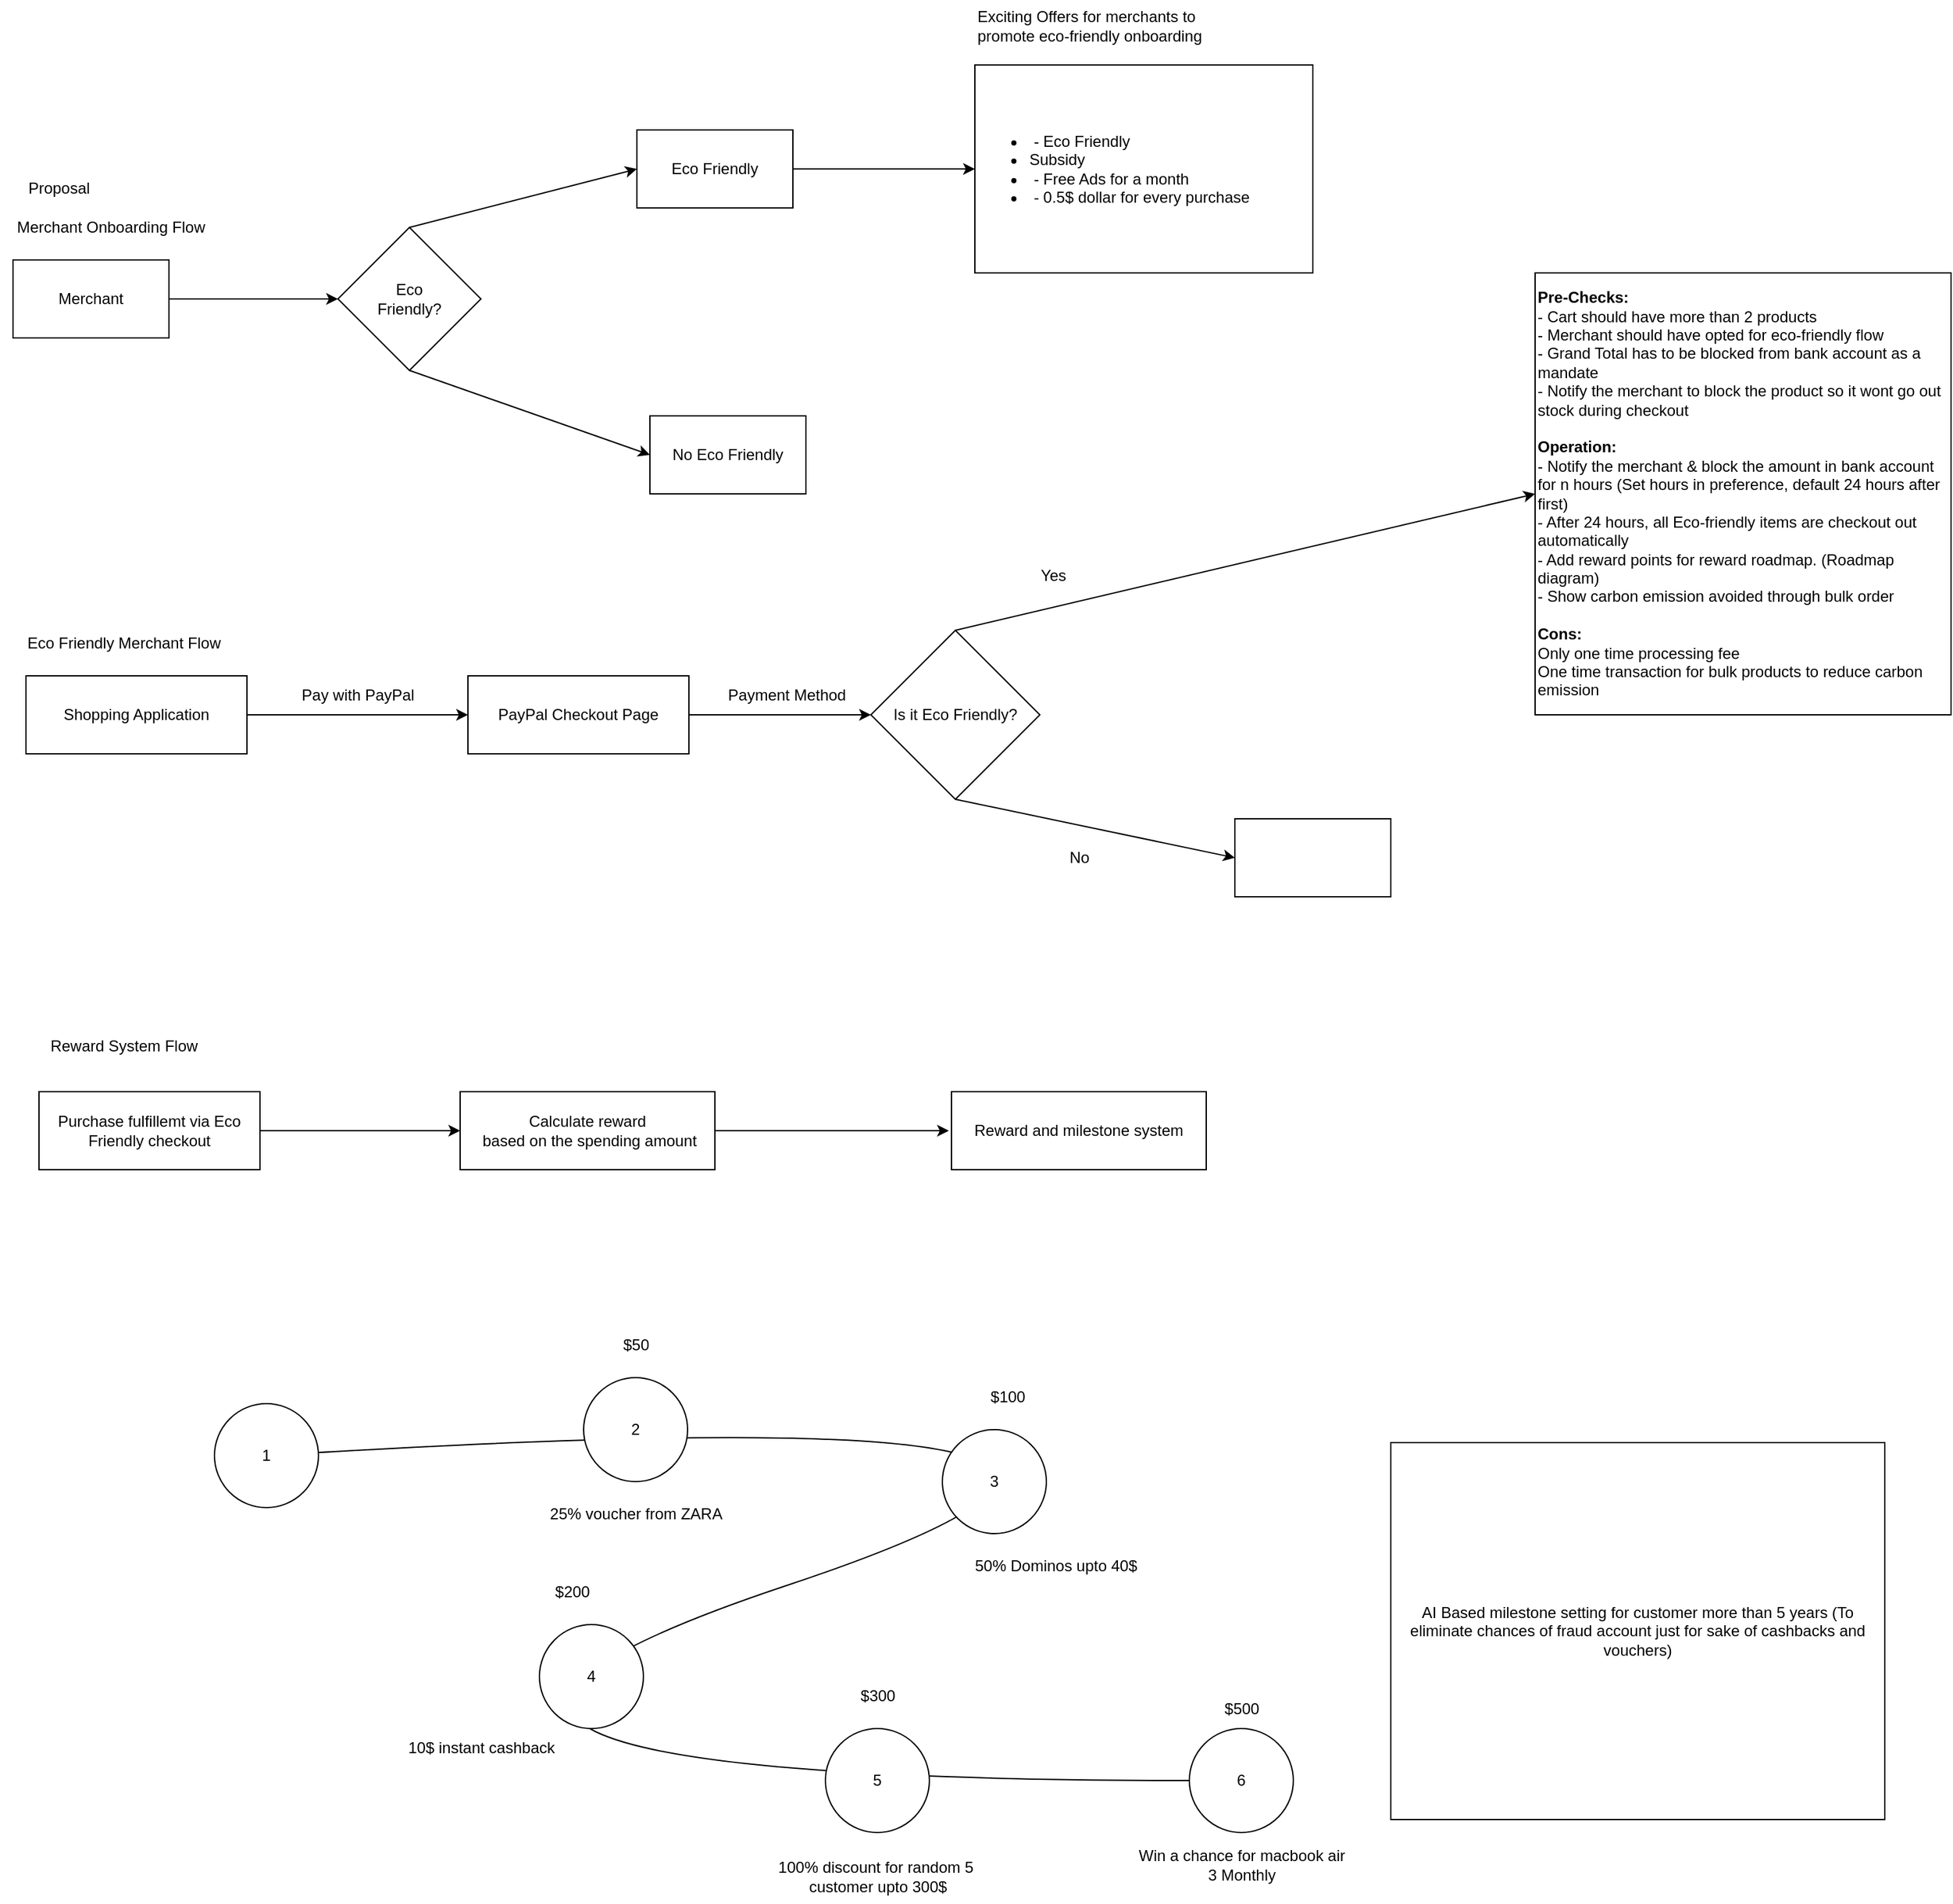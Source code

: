 <mxfile version="24.7.14">
  <diagram id="C5RBs43oDa-KdzZeNtuy" name="Page-1">
    <mxGraphModel dx="1552" dy="576" grid="1" gridSize="10" guides="1" tooltips="1" connect="1" arrows="1" fold="1" page="1" pageScale="1" pageWidth="827" pageHeight="1169" math="0" shadow="0">
      <root>
        <mxCell id="WIyWlLk6GJQsqaUBKTNV-0" />
        <mxCell id="WIyWlLk6GJQsqaUBKTNV-1" parent="WIyWlLk6GJQsqaUBKTNV-0" />
        <mxCell id="wMzgzC_BS-dfXB6wRqpz-6" value="Merchant" style="rounded=0;whiteSpace=wrap;html=1;" vertex="1" parent="WIyWlLk6GJQsqaUBKTNV-1">
          <mxGeometry x="70" y="510" width="120" height="60" as="geometry" />
        </mxCell>
        <mxCell id="wMzgzC_BS-dfXB6wRqpz-7" value="Proposal" style="text;html=1;align=center;verticalAlign=middle;resizable=0;points=[];autosize=1;strokeColor=none;fillColor=none;" vertex="1" parent="WIyWlLk6GJQsqaUBKTNV-1">
          <mxGeometry x="70" y="440" width="70" height="30" as="geometry" />
        </mxCell>
        <mxCell id="wMzgzC_BS-dfXB6wRqpz-9" value="Merchant Onboarding Flow" style="text;html=1;align=center;verticalAlign=middle;resizable=0;points=[];autosize=1;strokeColor=none;fillColor=none;" vertex="1" parent="WIyWlLk6GJQsqaUBKTNV-1">
          <mxGeometry x="60" y="470" width="170" height="30" as="geometry" />
        </mxCell>
        <mxCell id="wMzgzC_BS-dfXB6wRqpz-11" value="&lt;div&gt;Eco&lt;/div&gt;&lt;div&gt;Friendly?&lt;/div&gt;" style="rhombus;whiteSpace=wrap;html=1;" vertex="1" parent="WIyWlLk6GJQsqaUBKTNV-1">
          <mxGeometry x="320" y="485" width="110" height="110" as="geometry" />
        </mxCell>
        <mxCell id="wMzgzC_BS-dfXB6wRqpz-12" value="" style="endArrow=classic;html=1;rounded=0;exitX=1;exitY=0.5;exitDx=0;exitDy=0;" edge="1" parent="WIyWlLk6GJQsqaUBKTNV-1" source="wMzgzC_BS-dfXB6wRqpz-6" target="wMzgzC_BS-dfXB6wRqpz-11">
          <mxGeometry width="50" height="50" relative="1" as="geometry">
            <mxPoint x="420" y="520" as="sourcePoint" />
            <mxPoint x="470" y="470" as="targetPoint" />
          </mxGeometry>
        </mxCell>
        <mxCell id="wMzgzC_BS-dfXB6wRqpz-13" value="Eco Friendly" style="rounded=0;whiteSpace=wrap;html=1;" vertex="1" parent="WIyWlLk6GJQsqaUBKTNV-1">
          <mxGeometry x="550" y="410" width="120" height="60" as="geometry" />
        </mxCell>
        <mxCell id="wMzgzC_BS-dfXB6wRqpz-15" value="" style="endArrow=classic;html=1;rounded=0;exitX=0.5;exitY=0;exitDx=0;exitDy=0;entryX=0;entryY=0.5;entryDx=0;entryDy=0;" edge="1" parent="WIyWlLk6GJQsqaUBKTNV-1" source="wMzgzC_BS-dfXB6wRqpz-11" target="wMzgzC_BS-dfXB6wRqpz-13">
          <mxGeometry width="50" height="50" relative="1" as="geometry">
            <mxPoint x="380" y="485" as="sourcePoint" />
            <mxPoint x="430" y="435" as="targetPoint" />
          </mxGeometry>
        </mxCell>
        <mxCell id="wMzgzC_BS-dfXB6wRqpz-16" value="No Eco Friendly" style="rounded=0;whiteSpace=wrap;html=1;" vertex="1" parent="WIyWlLk6GJQsqaUBKTNV-1">
          <mxGeometry x="560" y="630" width="120" height="60" as="geometry" />
        </mxCell>
        <mxCell id="wMzgzC_BS-dfXB6wRqpz-17" value="" style="endArrow=classic;html=1;rounded=0;exitX=0.5;exitY=1;exitDx=0;exitDy=0;entryX=0;entryY=0.5;entryDx=0;entryDy=0;" edge="1" parent="WIyWlLk6GJQsqaUBKTNV-1" source="wMzgzC_BS-dfXB6wRqpz-11" target="wMzgzC_BS-dfXB6wRqpz-16">
          <mxGeometry width="50" height="50" relative="1" as="geometry">
            <mxPoint x="385" y="495" as="sourcePoint" />
            <mxPoint x="560" y="450" as="targetPoint" />
          </mxGeometry>
        </mxCell>
        <mxCell id="wMzgzC_BS-dfXB6wRqpz-18" value="&lt;ul&gt;&lt;li align=&quot;left&quot;&gt;&amp;nbsp;- Eco Friendly&lt;/li&gt;&lt;li align=&quot;left&quot;&gt;Subsidy&lt;/li&gt;&lt;li align=&quot;left&quot;&gt;&amp;nbsp;- Free Ads for a month&lt;/li&gt;&lt;li align=&quot;left&quot;&gt;&amp;nbsp;- 0.5$ dollar for every purchase&lt;/li&gt;&lt;/ul&gt;" style="rounded=0;whiteSpace=wrap;html=1;align=left;" vertex="1" parent="WIyWlLk6GJQsqaUBKTNV-1">
          <mxGeometry x="810" y="360" width="260" height="160" as="geometry" />
        </mxCell>
        <mxCell id="wMzgzC_BS-dfXB6wRqpz-19" value="" style="endArrow=classic;html=1;rounded=0;exitX=1;exitY=0.5;exitDx=0;exitDy=0;" edge="1" parent="WIyWlLk6GJQsqaUBKTNV-1" source="wMzgzC_BS-dfXB6wRqpz-13" target="wMzgzC_BS-dfXB6wRqpz-18">
          <mxGeometry width="50" height="50" relative="1" as="geometry">
            <mxPoint x="710" y="520" as="sourcePoint" />
            <mxPoint x="760" y="470" as="targetPoint" />
          </mxGeometry>
        </mxCell>
        <mxCell id="wMzgzC_BS-dfXB6wRqpz-20" value="&lt;div&gt;Exciting Offers for merchants to&amp;nbsp;&lt;/div&gt;&lt;div&gt;promote eco-friendly onboarding&lt;/div&gt;" style="text;html=1;align=left;verticalAlign=middle;resizable=0;points=[];autosize=1;strokeColor=none;fillColor=none;" vertex="1" parent="WIyWlLk6GJQsqaUBKTNV-1">
          <mxGeometry x="810" y="310" width="200" height="40" as="geometry" />
        </mxCell>
        <mxCell id="wMzgzC_BS-dfXB6wRqpz-21" value="Eco Friendly Merchant Flow" style="text;html=1;align=center;verticalAlign=middle;resizable=0;points=[];autosize=1;strokeColor=none;fillColor=none;" vertex="1" parent="WIyWlLk6GJQsqaUBKTNV-1">
          <mxGeometry x="70" y="790" width="170" height="30" as="geometry" />
        </mxCell>
        <mxCell id="wMzgzC_BS-dfXB6wRqpz-22" value="Shopping Application" style="rounded=0;whiteSpace=wrap;html=1;" vertex="1" parent="WIyWlLk6GJQsqaUBKTNV-1">
          <mxGeometry x="80" y="830" width="170" height="60" as="geometry" />
        </mxCell>
        <mxCell id="wMzgzC_BS-dfXB6wRqpz-23" value="PayPal Checkout Page" style="rounded=0;whiteSpace=wrap;html=1;" vertex="1" parent="WIyWlLk6GJQsqaUBKTNV-1">
          <mxGeometry x="420" y="830" width="170" height="60" as="geometry" />
        </mxCell>
        <mxCell id="wMzgzC_BS-dfXB6wRqpz-24" value="" style="endArrow=classic;html=1;rounded=0;exitX=1;exitY=0.5;exitDx=0;exitDy=0;" edge="1" parent="WIyWlLk6GJQsqaUBKTNV-1" source="wMzgzC_BS-dfXB6wRqpz-22" target="wMzgzC_BS-dfXB6wRqpz-23">
          <mxGeometry width="50" height="50" relative="1" as="geometry">
            <mxPoint x="430" y="810" as="sourcePoint" />
            <mxPoint x="480" y="760" as="targetPoint" />
          </mxGeometry>
        </mxCell>
        <mxCell id="wMzgzC_BS-dfXB6wRqpz-25" value="Pay with PayPal" style="text;html=1;align=center;verticalAlign=middle;resizable=0;points=[];autosize=1;strokeColor=none;fillColor=none;" vertex="1" parent="WIyWlLk6GJQsqaUBKTNV-1">
          <mxGeometry x="280" y="830" width="110" height="30" as="geometry" />
        </mxCell>
        <mxCell id="wMzgzC_BS-dfXB6wRqpz-27" value="" style="endArrow=classic;html=1;rounded=0;exitX=1;exitY=0.5;exitDx=0;exitDy=0;" edge="1" parent="WIyWlLk6GJQsqaUBKTNV-1">
          <mxGeometry width="50" height="50" relative="1" as="geometry">
            <mxPoint x="590" y="860" as="sourcePoint" />
            <mxPoint x="730" y="860" as="targetPoint" />
          </mxGeometry>
        </mxCell>
        <mxCell id="wMzgzC_BS-dfXB6wRqpz-28" value="Payment Method" style="text;html=1;align=center;verticalAlign=middle;resizable=0;points=[];autosize=1;strokeColor=none;fillColor=none;" vertex="1" parent="WIyWlLk6GJQsqaUBKTNV-1">
          <mxGeometry x="610" y="830" width="110" height="30" as="geometry" />
        </mxCell>
        <mxCell id="wMzgzC_BS-dfXB6wRqpz-29" value="Is it Eco Friendly?" style="rhombus;whiteSpace=wrap;html=1;" vertex="1" parent="WIyWlLk6GJQsqaUBKTNV-1">
          <mxGeometry x="730" y="795" width="130" height="130" as="geometry" />
        </mxCell>
        <mxCell id="wMzgzC_BS-dfXB6wRqpz-30" value="&lt;div align=&quot;left&quot;&gt;&lt;b&gt;Pre-Checks:&lt;/b&gt;&lt;/div&gt;&lt;div align=&quot;left&quot;&gt;- Cart should have more than 2 products&lt;/div&gt;&lt;div align=&quot;left&quot;&gt;- Merchant should have opted for eco-friendly flow&lt;/div&gt;&lt;div align=&quot;left&quot;&gt;- Grand Total has to be blocked from bank account as a mandate&lt;/div&gt;&lt;div align=&quot;left&quot;&gt;- Notify the merchant to block the product so it wont go out stock during checkout&lt;/div&gt;&lt;div align=&quot;left&quot;&gt;&lt;br&gt;&lt;/div&gt;&lt;div align=&quot;left&quot;&gt;&lt;b&gt;Operation:&lt;/b&gt;&lt;/div&gt;&lt;div align=&quot;left&quot;&gt;- Notify the merchant &amp;amp; block the amount in bank account for n hours (Set hours in preference, default 24 hours after first)&lt;/div&gt;&lt;div align=&quot;left&quot;&gt;- After 24 hours, all Eco-friendly items are checkout out automatically&lt;/div&gt;&lt;div align=&quot;left&quot;&gt;- Add reward points for reward roadmap. (Roadmap diagram)&lt;/div&gt;&lt;div align=&quot;left&quot;&gt;- Show carbon emission avoided through bulk order&lt;br&gt;&lt;/div&gt;&lt;div align=&quot;left&quot;&gt;&lt;br&gt;&lt;/div&gt;&lt;div align=&quot;left&quot;&gt;&lt;b&gt;Cons:&lt;/b&gt;&lt;/div&gt;&lt;div align=&quot;left&quot;&gt;Only one time processing fee&lt;/div&gt;&lt;div align=&quot;left&quot;&gt;One time transaction for bulk products to reduce carbon emission&lt;/div&gt;" style="rounded=0;whiteSpace=wrap;html=1;align=left;" vertex="1" parent="WIyWlLk6GJQsqaUBKTNV-1">
          <mxGeometry x="1241" y="520" width="320" height="340" as="geometry" />
        </mxCell>
        <mxCell id="wMzgzC_BS-dfXB6wRqpz-31" value="" style="rounded=0;whiteSpace=wrap;html=1;" vertex="1" parent="WIyWlLk6GJQsqaUBKTNV-1">
          <mxGeometry x="1010" y="940" width="120" height="60" as="geometry" />
        </mxCell>
        <mxCell id="wMzgzC_BS-dfXB6wRqpz-32" value="" style="endArrow=classic;html=1;rounded=0;exitX=0.5;exitY=0;exitDx=0;exitDy=0;entryX=0;entryY=0.5;entryDx=0;entryDy=0;" edge="1" parent="WIyWlLk6GJQsqaUBKTNV-1" source="wMzgzC_BS-dfXB6wRqpz-29" target="wMzgzC_BS-dfXB6wRqpz-30">
          <mxGeometry width="50" height="50" relative="1" as="geometry">
            <mxPoint x="1050" y="810" as="sourcePoint" />
            <mxPoint x="1100" y="760" as="targetPoint" />
          </mxGeometry>
        </mxCell>
        <mxCell id="wMzgzC_BS-dfXB6wRqpz-33" value="" style="endArrow=classic;html=1;rounded=0;exitX=0.5;exitY=1;exitDx=0;exitDy=0;entryX=0;entryY=0.5;entryDx=0;entryDy=0;" edge="1" parent="WIyWlLk6GJQsqaUBKTNV-1" source="wMzgzC_BS-dfXB6wRqpz-29" target="wMzgzC_BS-dfXB6wRqpz-31">
          <mxGeometry width="50" height="50" relative="1" as="geometry">
            <mxPoint x="1050" y="810" as="sourcePoint" />
            <mxPoint x="1100" y="760" as="targetPoint" />
          </mxGeometry>
        </mxCell>
        <mxCell id="wMzgzC_BS-dfXB6wRqpz-34" value="Yes" style="text;html=1;align=center;verticalAlign=middle;resizable=0;points=[];autosize=1;strokeColor=none;fillColor=none;" vertex="1" parent="WIyWlLk6GJQsqaUBKTNV-1">
          <mxGeometry x="850" y="738" width="40" height="30" as="geometry" />
        </mxCell>
        <mxCell id="wMzgzC_BS-dfXB6wRqpz-35" value="No" style="text;html=1;align=center;verticalAlign=middle;resizable=0;points=[];autosize=1;strokeColor=none;fillColor=none;" vertex="1" parent="WIyWlLk6GJQsqaUBKTNV-1">
          <mxGeometry x="870" y="955" width="40" height="30" as="geometry" />
        </mxCell>
        <mxCell id="wMzgzC_BS-dfXB6wRqpz-36" value="Reward System Flow" style="text;html=1;align=center;verticalAlign=middle;resizable=0;points=[];autosize=1;strokeColor=none;fillColor=none;" vertex="1" parent="WIyWlLk6GJQsqaUBKTNV-1">
          <mxGeometry x="85" y="1100" width="140" height="30" as="geometry" />
        </mxCell>
        <mxCell id="wMzgzC_BS-dfXB6wRqpz-37" value="Purchase fulfillemt via Eco Friendly checkout" style="rounded=0;whiteSpace=wrap;html=1;" vertex="1" parent="WIyWlLk6GJQsqaUBKTNV-1">
          <mxGeometry x="90" y="1150" width="170" height="60" as="geometry" />
        </mxCell>
        <mxCell id="wMzgzC_BS-dfXB6wRqpz-38" value="&lt;div&gt;Calculate reward&lt;/div&gt;&lt;div&gt;&amp;nbsp;based on the spending amount&lt;/div&gt;" style="rounded=0;whiteSpace=wrap;html=1;" vertex="1" parent="WIyWlLk6GJQsqaUBKTNV-1">
          <mxGeometry x="414" y="1150" width="196" height="60" as="geometry" />
        </mxCell>
        <mxCell id="wMzgzC_BS-dfXB6wRqpz-39" value="" style="endArrow=classic;html=1;rounded=0;exitX=1;exitY=0.5;exitDx=0;exitDy=0;entryX=0;entryY=0.5;entryDx=0;entryDy=0;" edge="1" parent="WIyWlLk6GJQsqaUBKTNV-1" source="wMzgzC_BS-dfXB6wRqpz-37" target="wMzgzC_BS-dfXB6wRqpz-38">
          <mxGeometry width="50" height="50" relative="1" as="geometry">
            <mxPoint x="750" y="1010" as="sourcePoint" />
            <mxPoint x="800" y="960" as="targetPoint" />
          </mxGeometry>
        </mxCell>
        <mxCell id="wMzgzC_BS-dfXB6wRqpz-40" value="Reward and milestone system" style="rounded=0;whiteSpace=wrap;html=1;" vertex="1" parent="WIyWlLk6GJQsqaUBKTNV-1">
          <mxGeometry x="792" y="1150" width="196" height="60" as="geometry" />
        </mxCell>
        <mxCell id="wMzgzC_BS-dfXB6wRqpz-41" value="" style="endArrow=classic;html=1;rounded=0;exitX=1;exitY=0.5;exitDx=0;exitDy=0;" edge="1" parent="WIyWlLk6GJQsqaUBKTNV-1" source="wMzgzC_BS-dfXB6wRqpz-38">
          <mxGeometry width="50" height="50" relative="1" as="geometry">
            <mxPoint x="750" y="1060" as="sourcePoint" />
            <mxPoint x="790" y="1180" as="targetPoint" />
          </mxGeometry>
        </mxCell>
        <mxCell id="wMzgzC_BS-dfXB6wRqpz-43" value="" style="curved=1;endArrow=classic;html=1;rounded=0;" edge="1" parent="WIyWlLk6GJQsqaUBKTNV-1" source="wMzgzC_BS-dfXB6wRqpz-44">
          <mxGeometry width="50" height="50" relative="1" as="geometry">
            <mxPoint x="265" y="1430" as="sourcePoint" />
            <mxPoint x="985" y="1680" as="targetPoint" />
            <Array as="points">
              <mxPoint x="1115" y="1380" />
              <mxPoint x="215" y="1680" />
            </Array>
          </mxGeometry>
        </mxCell>
        <mxCell id="wMzgzC_BS-dfXB6wRqpz-45" value="" style="curved=1;endArrow=classic;html=1;rounded=0;" edge="1" parent="WIyWlLk6GJQsqaUBKTNV-1" target="wMzgzC_BS-dfXB6wRqpz-44">
          <mxGeometry width="50" height="50" relative="1" as="geometry">
            <mxPoint x="265" y="1430" as="sourcePoint" />
            <mxPoint x="985" y="1680" as="targetPoint" />
            <Array as="points" />
          </mxGeometry>
        </mxCell>
        <mxCell id="wMzgzC_BS-dfXB6wRqpz-44" value="1" style="ellipse;whiteSpace=wrap;html=1;" vertex="1" parent="WIyWlLk6GJQsqaUBKTNV-1">
          <mxGeometry x="225" y="1390" width="80" height="80" as="geometry" />
        </mxCell>
        <mxCell id="wMzgzC_BS-dfXB6wRqpz-46" value="2" style="ellipse;whiteSpace=wrap;html=1;" vertex="1" parent="WIyWlLk6GJQsqaUBKTNV-1">
          <mxGeometry x="509" y="1370" width="80" height="80" as="geometry" />
        </mxCell>
        <mxCell id="wMzgzC_BS-dfXB6wRqpz-47" value="3" style="ellipse;whiteSpace=wrap;html=1;" vertex="1" parent="WIyWlLk6GJQsqaUBKTNV-1">
          <mxGeometry x="785" y="1410" width="80" height="80" as="geometry" />
        </mxCell>
        <mxCell id="wMzgzC_BS-dfXB6wRqpz-48" value="4" style="ellipse;whiteSpace=wrap;html=1;" vertex="1" parent="WIyWlLk6GJQsqaUBKTNV-1">
          <mxGeometry x="475" y="1560" width="80" height="80" as="geometry" />
        </mxCell>
        <mxCell id="wMzgzC_BS-dfXB6wRqpz-49" value="5" style="ellipse;whiteSpace=wrap;html=1;" vertex="1" parent="WIyWlLk6GJQsqaUBKTNV-1">
          <mxGeometry x="695" y="1640" width="80" height="80" as="geometry" />
        </mxCell>
        <mxCell id="wMzgzC_BS-dfXB6wRqpz-50" value="6" style="ellipse;whiteSpace=wrap;html=1;" vertex="1" parent="WIyWlLk6GJQsqaUBKTNV-1">
          <mxGeometry x="975" y="1640" width="80" height="80" as="geometry" />
        </mxCell>
        <mxCell id="wMzgzC_BS-dfXB6wRqpz-51" value="$50" style="text;html=1;align=center;verticalAlign=middle;resizable=0;points=[];autosize=1;strokeColor=none;fillColor=none;" vertex="1" parent="WIyWlLk6GJQsqaUBKTNV-1">
          <mxGeometry x="529" y="1330" width="40" height="30" as="geometry" />
        </mxCell>
        <mxCell id="wMzgzC_BS-dfXB6wRqpz-52" value="$100" style="text;html=1;align=center;verticalAlign=middle;resizable=0;points=[];autosize=1;strokeColor=none;fillColor=none;" vertex="1" parent="WIyWlLk6GJQsqaUBKTNV-1">
          <mxGeometry x="810" y="1370" width="50" height="30" as="geometry" />
        </mxCell>
        <mxCell id="wMzgzC_BS-dfXB6wRqpz-53" value="$200" style="text;html=1;align=center;verticalAlign=middle;resizable=0;points=[];autosize=1;strokeColor=none;fillColor=none;" vertex="1" parent="WIyWlLk6GJQsqaUBKTNV-1">
          <mxGeometry x="475" y="1520" width="50" height="30" as="geometry" />
        </mxCell>
        <mxCell id="wMzgzC_BS-dfXB6wRqpz-54" value="$300" style="text;html=1;align=center;verticalAlign=middle;resizable=0;points=[];autosize=1;strokeColor=none;fillColor=none;" vertex="1" parent="WIyWlLk6GJQsqaUBKTNV-1">
          <mxGeometry x="710" y="1600" width="50" height="30" as="geometry" />
        </mxCell>
        <mxCell id="wMzgzC_BS-dfXB6wRqpz-55" value="$500" style="text;html=1;align=center;verticalAlign=middle;resizable=0;points=[];autosize=1;strokeColor=none;fillColor=none;" vertex="1" parent="WIyWlLk6GJQsqaUBKTNV-1">
          <mxGeometry x="990" y="1610" width="50" height="30" as="geometry" />
        </mxCell>
        <mxCell id="wMzgzC_BS-dfXB6wRqpz-56" value="25% voucher from ZARA" style="text;html=1;align=center;verticalAlign=middle;resizable=0;points=[];autosize=1;strokeColor=none;fillColor=none;" vertex="1" parent="WIyWlLk6GJQsqaUBKTNV-1">
          <mxGeometry x="469" y="1460" width="160" height="30" as="geometry" />
        </mxCell>
        <mxCell id="wMzgzC_BS-dfXB6wRqpz-57" value="50% Dominos upto 40$" style="text;html=1;align=center;verticalAlign=middle;resizable=0;points=[];autosize=1;strokeColor=none;fillColor=none;" vertex="1" parent="WIyWlLk6GJQsqaUBKTNV-1">
          <mxGeometry x="797" y="1500" width="150" height="30" as="geometry" />
        </mxCell>
        <mxCell id="wMzgzC_BS-dfXB6wRqpz-58" value="&lt;div&gt;Win a chance for macbook air&lt;/div&gt;&lt;div&gt;3 Monthly&lt;br&gt;&lt;/div&gt;" style="text;html=1;align=center;verticalAlign=middle;resizable=0;points=[];autosize=1;strokeColor=none;fillColor=none;" vertex="1" parent="WIyWlLk6GJQsqaUBKTNV-1">
          <mxGeometry x="925" y="1725" width="180" height="40" as="geometry" />
        </mxCell>
        <mxCell id="wMzgzC_BS-dfXB6wRqpz-59" value="&lt;div&gt;100% discount for random 5&amp;nbsp;&lt;/div&gt;&lt;div&gt;customer upto 300$&lt;/div&gt;" style="text;html=1;align=center;verticalAlign=middle;resizable=0;points=[];autosize=1;strokeColor=none;fillColor=none;" vertex="1" parent="WIyWlLk6GJQsqaUBKTNV-1">
          <mxGeometry x="645" y="1734" width="180" height="40" as="geometry" />
        </mxCell>
        <mxCell id="wMzgzC_BS-dfXB6wRqpz-60" value="10$ instant cashback" style="text;html=1;align=center;verticalAlign=middle;resizable=0;points=[];autosize=1;strokeColor=none;fillColor=none;" vertex="1" parent="WIyWlLk6GJQsqaUBKTNV-1">
          <mxGeometry x="360" y="1640" width="140" height="30" as="geometry" />
        </mxCell>
        <mxCell id="wMzgzC_BS-dfXB6wRqpz-61" value="&lt;div align=&quot;center&quot;&gt;AI Based milestone setting for customer more than 5 years (To eliminate chances of fraud account just for sake of cashbacks and vouchers)&lt;br&gt;&lt;/div&gt;" style="rounded=0;whiteSpace=wrap;html=1;align=center;" vertex="1" parent="WIyWlLk6GJQsqaUBKTNV-1">
          <mxGeometry x="1130" y="1420" width="380" height="290" as="geometry" />
        </mxCell>
      </root>
    </mxGraphModel>
  </diagram>
</mxfile>
